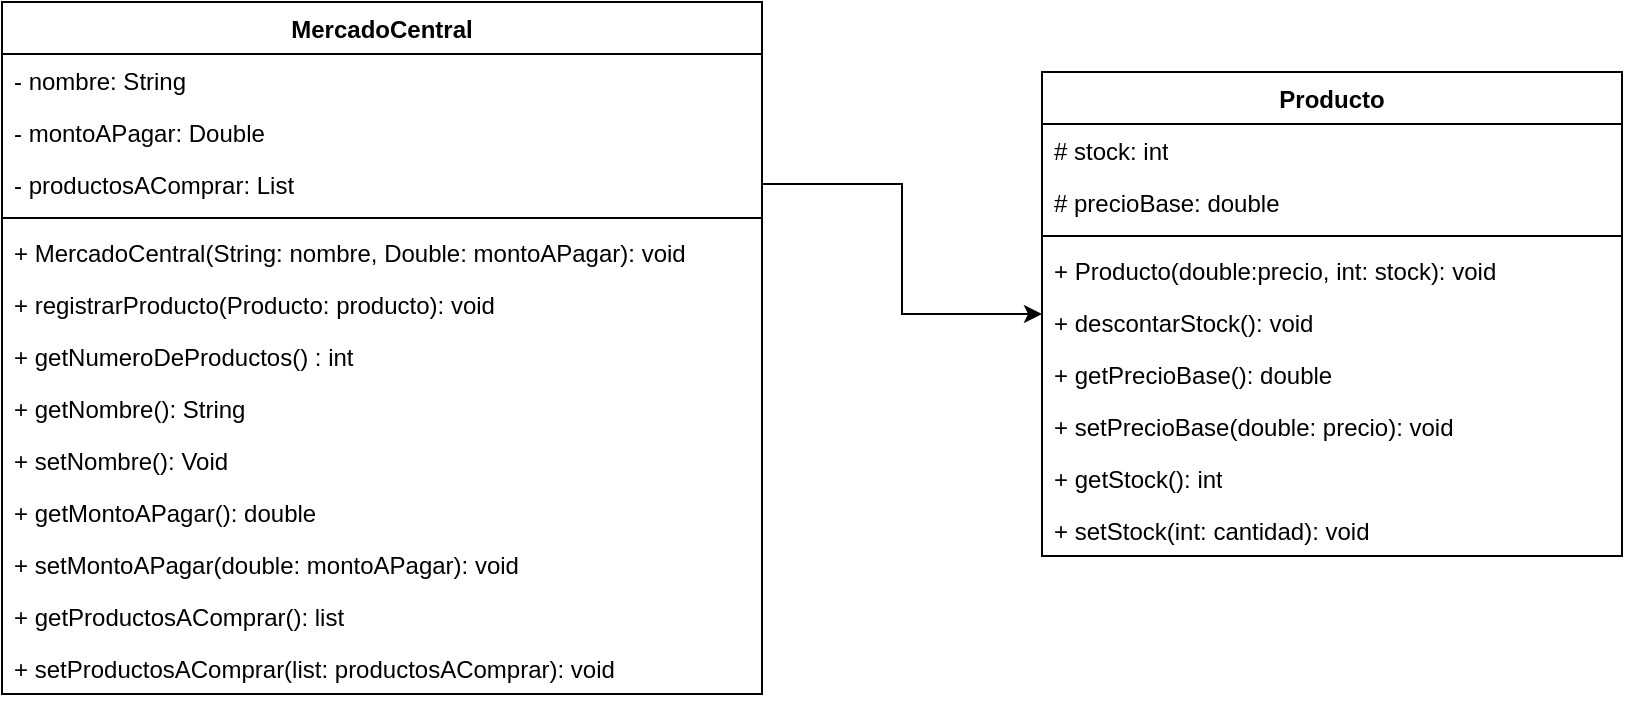 <mxfile version="26.2.14">
  <diagram id="R2lEEEUBdFMjLlhIrx00" name="Page-1">
    <mxGraphModel dx="818" dy="488" grid="1" gridSize="10" guides="1" tooltips="1" connect="1" arrows="1" fold="1" page="1" pageScale="1" pageWidth="850" pageHeight="1100" math="0" shadow="0" extFonts="Permanent Marker^https://fonts.googleapis.com/css?family=Permanent+Marker">
      <root>
        <mxCell id="0" />
        <mxCell id="1" parent="0" />
        <mxCell id="7hVwD0UbRJOM9rsMUkkZ-1" value="MercadoCentral" style="swimlane;fontStyle=1;align=center;verticalAlign=top;childLayout=stackLayout;horizontal=1;startSize=26;horizontalStack=0;resizeParent=1;resizeParentMax=0;resizeLast=0;collapsible=1;marginBottom=0;whiteSpace=wrap;html=1;" vertex="1" parent="1">
          <mxGeometry x="230" y="10" width="380" height="346" as="geometry" />
        </mxCell>
        <mxCell id="7hVwD0UbRJOM9rsMUkkZ-2" value="- nombre: String" style="text;strokeColor=none;fillColor=none;align=left;verticalAlign=top;spacingLeft=4;spacingRight=4;overflow=hidden;rotatable=0;points=[[0,0.5],[1,0.5]];portConstraint=eastwest;whiteSpace=wrap;html=1;" vertex="1" parent="7hVwD0UbRJOM9rsMUkkZ-1">
          <mxGeometry y="26" width="380" height="26" as="geometry" />
        </mxCell>
        <mxCell id="7hVwD0UbRJOM9rsMUkkZ-5" value="- montoAPagar: Double" style="text;strokeColor=none;fillColor=none;align=left;verticalAlign=top;spacingLeft=4;spacingRight=4;overflow=hidden;rotatable=0;points=[[0,0.5],[1,0.5]];portConstraint=eastwest;whiteSpace=wrap;html=1;" vertex="1" parent="7hVwD0UbRJOM9rsMUkkZ-1">
          <mxGeometry y="52" width="380" height="26" as="geometry" />
        </mxCell>
        <mxCell id="7hVwD0UbRJOM9rsMUkkZ-7" value="- productosAComprar: List" style="text;strokeColor=none;fillColor=none;align=left;verticalAlign=top;spacingLeft=4;spacingRight=4;overflow=hidden;rotatable=0;points=[[0,0.5],[1,0.5]];portConstraint=eastwest;whiteSpace=wrap;html=1;" vertex="1" parent="7hVwD0UbRJOM9rsMUkkZ-1">
          <mxGeometry y="78" width="380" height="26" as="geometry" />
        </mxCell>
        <mxCell id="7hVwD0UbRJOM9rsMUkkZ-3" value="" style="line;strokeWidth=1;fillColor=none;align=left;verticalAlign=middle;spacingTop=-1;spacingLeft=3;spacingRight=3;rotatable=0;labelPosition=right;points=[];portConstraint=eastwest;strokeColor=inherit;" vertex="1" parent="7hVwD0UbRJOM9rsMUkkZ-1">
          <mxGeometry y="104" width="380" height="8" as="geometry" />
        </mxCell>
        <mxCell id="7hVwD0UbRJOM9rsMUkkZ-4" value="+ MercadoCentral(String: nombre, Double: montoAPagar): void" style="text;strokeColor=none;fillColor=none;align=left;verticalAlign=top;spacingLeft=4;spacingRight=4;overflow=hidden;rotatable=0;points=[[0,0.5],[1,0.5]];portConstraint=eastwest;whiteSpace=wrap;html=1;" vertex="1" parent="7hVwD0UbRJOM9rsMUkkZ-1">
          <mxGeometry y="112" width="380" height="26" as="geometry" />
        </mxCell>
        <mxCell id="7hVwD0UbRJOM9rsMUkkZ-11" value="+ registrarProducto(Producto: producto): void" style="text;strokeColor=none;fillColor=none;align=left;verticalAlign=top;spacingLeft=4;spacingRight=4;overflow=hidden;rotatable=0;points=[[0,0.5],[1,0.5]];portConstraint=eastwest;whiteSpace=wrap;html=1;" vertex="1" parent="7hVwD0UbRJOM9rsMUkkZ-1">
          <mxGeometry y="138" width="380" height="26" as="geometry" />
        </mxCell>
        <mxCell id="7hVwD0UbRJOM9rsMUkkZ-12" value="+ getNumeroDeProductos() : int" style="text;strokeColor=none;fillColor=none;align=left;verticalAlign=top;spacingLeft=4;spacingRight=4;overflow=hidden;rotatable=0;points=[[0,0.5],[1,0.5]];portConstraint=eastwest;whiteSpace=wrap;html=1;" vertex="1" parent="7hVwD0UbRJOM9rsMUkkZ-1">
          <mxGeometry y="164" width="380" height="26" as="geometry" />
        </mxCell>
        <mxCell id="7hVwD0UbRJOM9rsMUkkZ-13" value="+ getNombre(): String" style="text;strokeColor=none;fillColor=none;align=left;verticalAlign=top;spacingLeft=4;spacingRight=4;overflow=hidden;rotatable=0;points=[[0,0.5],[1,0.5]];portConstraint=eastwest;whiteSpace=wrap;html=1;" vertex="1" parent="7hVwD0UbRJOM9rsMUkkZ-1">
          <mxGeometry y="190" width="380" height="26" as="geometry" />
        </mxCell>
        <mxCell id="7hVwD0UbRJOM9rsMUkkZ-15" value="+ setNombre(): Void" style="text;strokeColor=none;fillColor=none;align=left;verticalAlign=top;spacingLeft=4;spacingRight=4;overflow=hidden;rotatable=0;points=[[0,0.5],[1,0.5]];portConstraint=eastwest;whiteSpace=wrap;html=1;" vertex="1" parent="7hVwD0UbRJOM9rsMUkkZ-1">
          <mxGeometry y="216" width="380" height="26" as="geometry" />
        </mxCell>
        <mxCell id="7hVwD0UbRJOM9rsMUkkZ-16" value="+ getMontoAPagar(): double" style="text;strokeColor=none;fillColor=none;align=left;verticalAlign=top;spacingLeft=4;spacingRight=4;overflow=hidden;rotatable=0;points=[[0,0.5],[1,0.5]];portConstraint=eastwest;whiteSpace=wrap;html=1;" vertex="1" parent="7hVwD0UbRJOM9rsMUkkZ-1">
          <mxGeometry y="242" width="380" height="26" as="geometry" />
        </mxCell>
        <mxCell id="7hVwD0UbRJOM9rsMUkkZ-17" value="+ setMontoAPagar(double: montoAPagar): void" style="text;strokeColor=none;fillColor=none;align=left;verticalAlign=top;spacingLeft=4;spacingRight=4;overflow=hidden;rotatable=0;points=[[0,0.5],[1,0.5]];portConstraint=eastwest;whiteSpace=wrap;html=1;" vertex="1" parent="7hVwD0UbRJOM9rsMUkkZ-1">
          <mxGeometry y="268" width="380" height="26" as="geometry" />
        </mxCell>
        <mxCell id="7hVwD0UbRJOM9rsMUkkZ-18" value="+ getProductosAComprar(): list" style="text;strokeColor=none;fillColor=none;align=left;verticalAlign=top;spacingLeft=4;spacingRight=4;overflow=hidden;rotatable=0;points=[[0,0.5],[1,0.5]];portConstraint=eastwest;whiteSpace=wrap;html=1;" vertex="1" parent="7hVwD0UbRJOM9rsMUkkZ-1">
          <mxGeometry y="294" width="380" height="26" as="geometry" />
        </mxCell>
        <mxCell id="7hVwD0UbRJOM9rsMUkkZ-19" value="+ setProductosAComprar(list: productosAComprar): void" style="text;strokeColor=none;fillColor=none;align=left;verticalAlign=top;spacingLeft=4;spacingRight=4;overflow=hidden;rotatable=0;points=[[0,0.5],[1,0.5]];portConstraint=eastwest;whiteSpace=wrap;html=1;" vertex="1" parent="7hVwD0UbRJOM9rsMUkkZ-1">
          <mxGeometry y="320" width="380" height="26" as="geometry" />
        </mxCell>
        <mxCell id="7hVwD0UbRJOM9rsMUkkZ-20" value="Producto" style="swimlane;fontStyle=1;align=center;verticalAlign=top;childLayout=stackLayout;horizontal=1;startSize=26;horizontalStack=0;resizeParent=1;resizeParentMax=0;resizeLast=0;collapsible=1;marginBottom=0;whiteSpace=wrap;html=1;" vertex="1" parent="1">
          <mxGeometry x="750" y="45" width="290" height="242" as="geometry" />
        </mxCell>
        <mxCell id="7hVwD0UbRJOM9rsMUkkZ-21" value="# stock: int" style="text;strokeColor=none;fillColor=none;align=left;verticalAlign=top;spacingLeft=4;spacingRight=4;overflow=hidden;rotatable=0;points=[[0,0.5],[1,0.5]];portConstraint=eastwest;whiteSpace=wrap;html=1;" vertex="1" parent="7hVwD0UbRJOM9rsMUkkZ-20">
          <mxGeometry y="26" width="290" height="26" as="geometry" />
        </mxCell>
        <mxCell id="7hVwD0UbRJOM9rsMUkkZ-26" value="# precioBase: double" style="text;strokeColor=none;fillColor=none;align=left;verticalAlign=top;spacingLeft=4;spacingRight=4;overflow=hidden;rotatable=0;points=[[0,0.5],[1,0.5]];portConstraint=eastwest;whiteSpace=wrap;html=1;" vertex="1" parent="7hVwD0UbRJOM9rsMUkkZ-20">
          <mxGeometry y="52" width="290" height="26" as="geometry" />
        </mxCell>
        <mxCell id="7hVwD0UbRJOM9rsMUkkZ-22" value="" style="line;strokeWidth=1;fillColor=none;align=left;verticalAlign=middle;spacingTop=-1;spacingLeft=3;spacingRight=3;rotatable=0;labelPosition=right;points=[];portConstraint=eastwest;strokeColor=inherit;" vertex="1" parent="7hVwD0UbRJOM9rsMUkkZ-20">
          <mxGeometry y="78" width="290" height="8" as="geometry" />
        </mxCell>
        <mxCell id="7hVwD0UbRJOM9rsMUkkZ-23" value="+ Producto(double:precio, int: stock): void" style="text;strokeColor=none;fillColor=none;align=left;verticalAlign=top;spacingLeft=4;spacingRight=4;overflow=hidden;rotatable=0;points=[[0,0.5],[1,0.5]];portConstraint=eastwest;whiteSpace=wrap;html=1;" vertex="1" parent="7hVwD0UbRJOM9rsMUkkZ-20">
          <mxGeometry y="86" width="290" height="26" as="geometry" />
        </mxCell>
        <mxCell id="7hVwD0UbRJOM9rsMUkkZ-27" value="+ descontarStock(): void" style="text;strokeColor=none;fillColor=none;align=left;verticalAlign=top;spacingLeft=4;spacingRight=4;overflow=hidden;rotatable=0;points=[[0,0.5],[1,0.5]];portConstraint=eastwest;whiteSpace=wrap;html=1;" vertex="1" parent="7hVwD0UbRJOM9rsMUkkZ-20">
          <mxGeometry y="112" width="290" height="26" as="geometry" />
        </mxCell>
        <mxCell id="7hVwD0UbRJOM9rsMUkkZ-28" value="+ getPrecioBase(): double" style="text;strokeColor=none;fillColor=none;align=left;verticalAlign=top;spacingLeft=4;spacingRight=4;overflow=hidden;rotatable=0;points=[[0,0.5],[1,0.5]];portConstraint=eastwest;whiteSpace=wrap;html=1;" vertex="1" parent="7hVwD0UbRJOM9rsMUkkZ-20">
          <mxGeometry y="138" width="290" height="26" as="geometry" />
        </mxCell>
        <mxCell id="7hVwD0UbRJOM9rsMUkkZ-29" value="+ setPrecioBase(double: precio): void" style="text;strokeColor=none;fillColor=none;align=left;verticalAlign=top;spacingLeft=4;spacingRight=4;overflow=hidden;rotatable=0;points=[[0,0.5],[1,0.5]];portConstraint=eastwest;whiteSpace=wrap;html=1;" vertex="1" parent="7hVwD0UbRJOM9rsMUkkZ-20">
          <mxGeometry y="164" width="290" height="26" as="geometry" />
        </mxCell>
        <mxCell id="7hVwD0UbRJOM9rsMUkkZ-30" value="+ getStock(): int" style="text;strokeColor=none;fillColor=none;align=left;verticalAlign=top;spacingLeft=4;spacingRight=4;overflow=hidden;rotatable=0;points=[[0,0.5],[1,0.5]];portConstraint=eastwest;whiteSpace=wrap;html=1;" vertex="1" parent="7hVwD0UbRJOM9rsMUkkZ-20">
          <mxGeometry y="190" width="290" height="26" as="geometry" />
        </mxCell>
        <mxCell id="7hVwD0UbRJOM9rsMUkkZ-31" value="+ setStock(int: cantidad): void" style="text;strokeColor=none;fillColor=none;align=left;verticalAlign=top;spacingLeft=4;spacingRight=4;overflow=hidden;rotatable=0;points=[[0,0.5],[1,0.5]];portConstraint=eastwest;whiteSpace=wrap;html=1;" vertex="1" parent="7hVwD0UbRJOM9rsMUkkZ-20">
          <mxGeometry y="216" width="290" height="26" as="geometry" />
        </mxCell>
        <mxCell id="7hVwD0UbRJOM9rsMUkkZ-25" style="edgeStyle=orthogonalEdgeStyle;rounded=0;orthogonalLoop=1;jettySize=auto;html=1;" edge="1" parent="1" source="7hVwD0UbRJOM9rsMUkkZ-7" target="7hVwD0UbRJOM9rsMUkkZ-20">
          <mxGeometry relative="1" as="geometry" />
        </mxCell>
      </root>
    </mxGraphModel>
  </diagram>
</mxfile>
